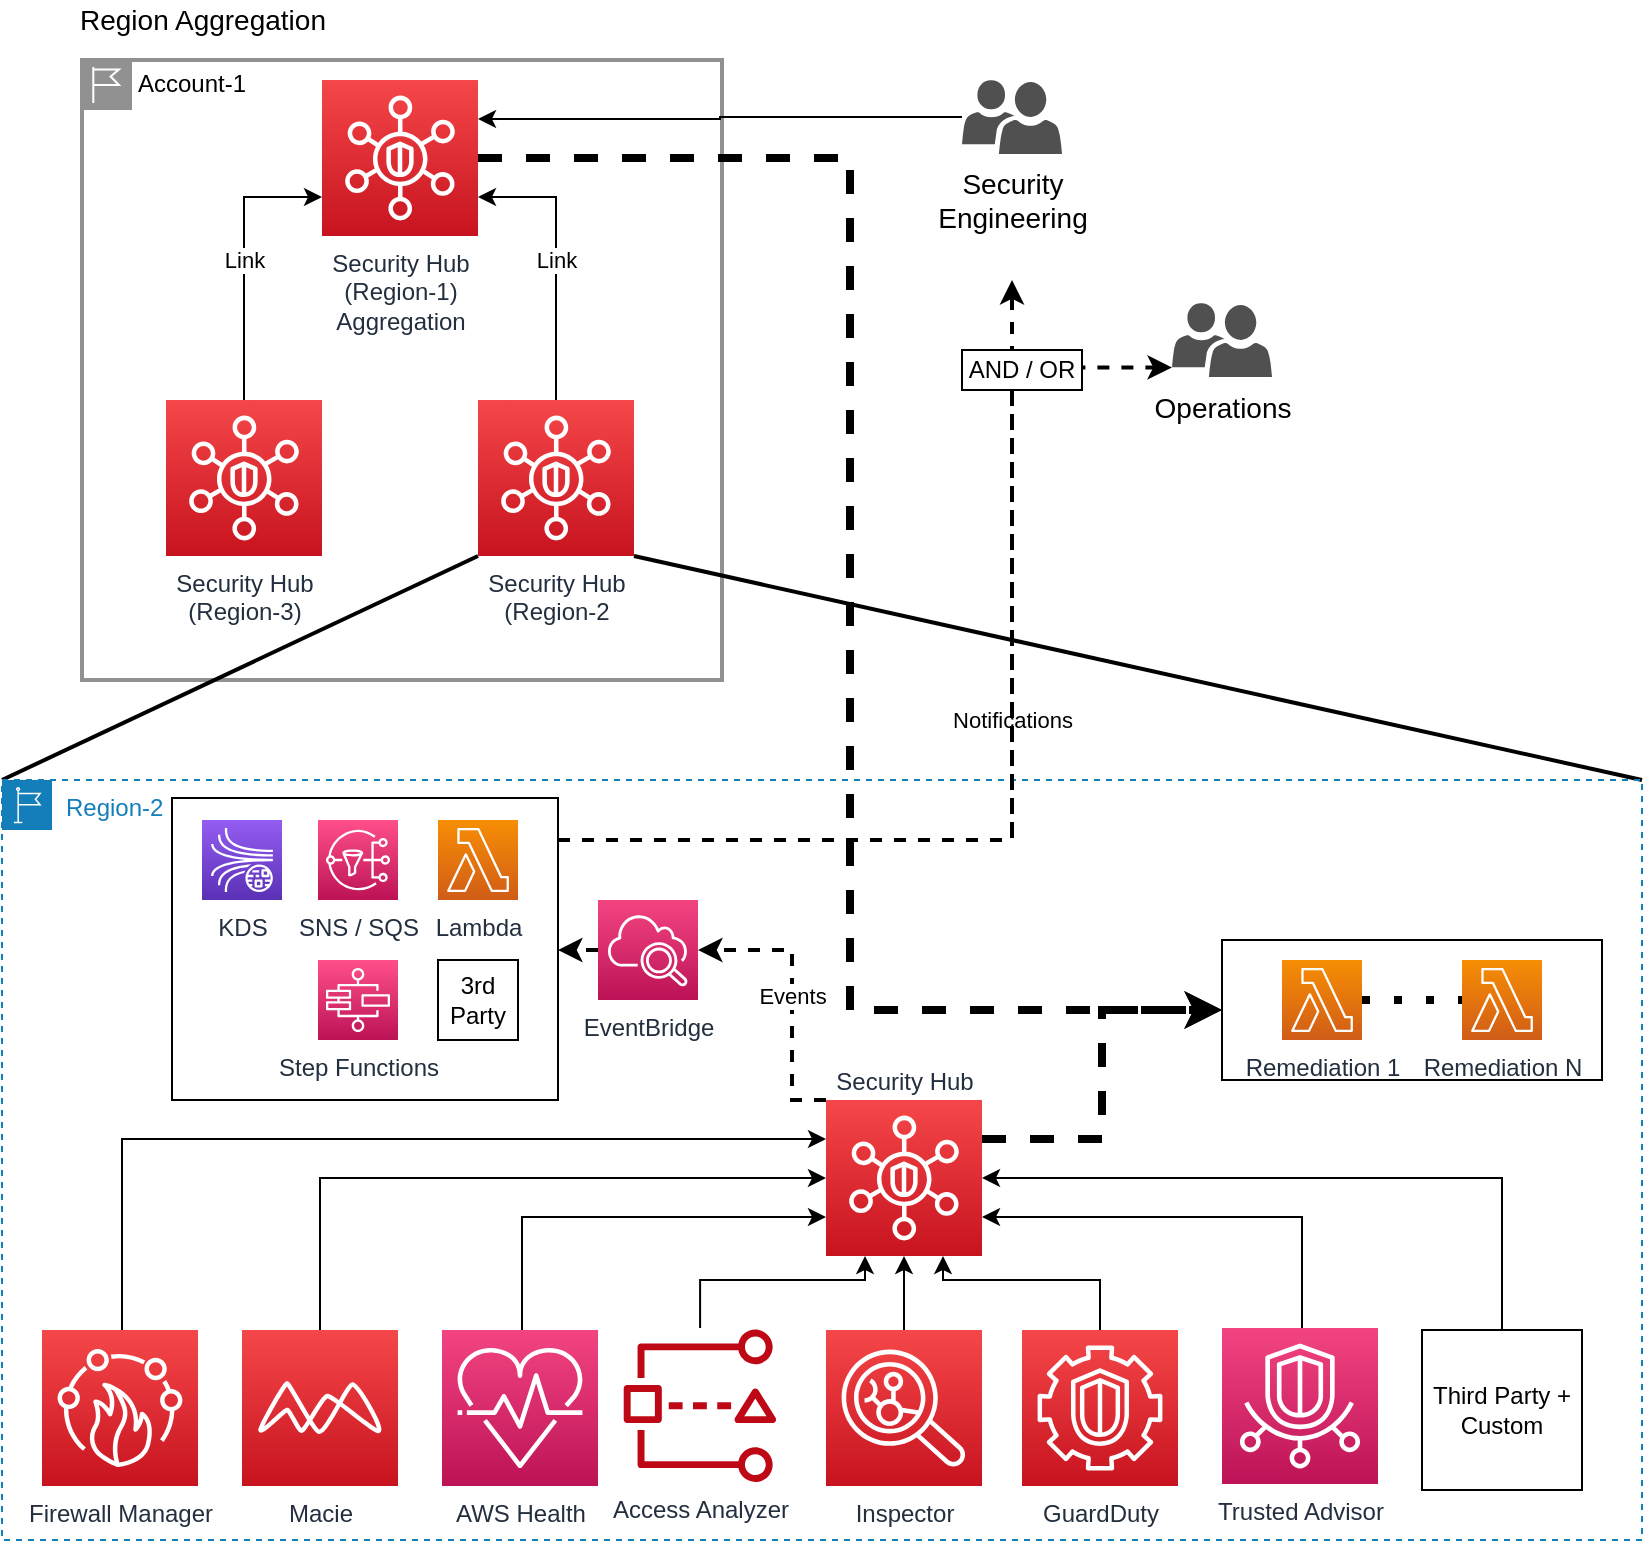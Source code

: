 <mxfile version="18.1.3" type="device"><diagram id="LWbIYqYfD36iQlaJDQL4" name="Page-1"><mxGraphModel dx="1090" dy="899" grid="1" gridSize="10" guides="1" tooltips="1" connect="1" arrows="1" fold="1" page="1" pageScale="1" pageWidth="850" pageHeight="1100" math="0" shadow="0"><root><mxCell id="0"/><mxCell id="1" parent="0"/><mxCell id="roiHnInK4FbFC2fMPWpx-39" value="" style="group" parent="1" vertex="1" connectable="0"><mxGeometry x="45" y="10" width="330" height="340" as="geometry"/></mxCell><mxCell id="Vszky9mU0E_TYPPyscc7-7" value="Account-1" style="shape=mxgraph.ibm.box;prType=region;fontStyle=0;verticalAlign=top;align=left;spacingLeft=32;spacingTop=4;fillColor=none;rounded=0;whiteSpace=wrap;html=1;strokeColor=#919191;strokeWidth=2;dashed=0;container=1;spacing=-4;collapsible=0;expand=0;recursiveResize=0;" parent="roiHnInK4FbFC2fMPWpx-39" vertex="1"><mxGeometry x="10" y="30" width="320" height="310" as="geometry"/></mxCell><mxCell id="roiHnInK4FbFC2fMPWpx-36" value="Link" style="edgeStyle=orthogonalEdgeStyle;rounded=0;orthogonalLoop=1;jettySize=auto;html=1;entryX=1;entryY=0.75;entryDx=0;entryDy=0;entryPerimeter=0;" parent="Vszky9mU0E_TYPPyscc7-7" source="roiHnInK4FbFC2fMPWpx-34" target="roiHnInK4FbFC2fMPWpx-35" edge="1"><mxGeometry relative="1" as="geometry"/></mxCell><mxCell id="roiHnInK4FbFC2fMPWpx-34" value="Security Hub&lt;br&gt;(Region-2" style="sketch=0;points=[[0,0,0],[0.25,0,0],[0.5,0,0],[0.75,0,0],[1,0,0],[0,1,0],[0.25,1,0],[0.5,1,0],[0.75,1,0],[1,1,0],[0,0.25,0],[0,0.5,0],[0,0.75,0],[1,0.25,0],[1,0.5,0],[1,0.75,0]];outlineConnect=0;fontColor=#232F3E;gradientColor=#F54749;gradientDirection=north;fillColor=#C7131F;strokeColor=#ffffff;dashed=0;verticalLabelPosition=bottom;verticalAlign=top;align=center;html=1;fontSize=12;fontStyle=0;aspect=fixed;shape=mxgraph.aws4.resourceIcon;resIcon=mxgraph.aws4.security_hub;" parent="Vszky9mU0E_TYPPyscc7-7" vertex="1"><mxGeometry x="198" y="170" width="78" height="78" as="geometry"/></mxCell><mxCell id="roiHnInK4FbFC2fMPWpx-35" value="Security Hub&lt;br&gt;(Region-1)&lt;br&gt;Aggregation" style="sketch=0;points=[[0,0,0],[0.25,0,0],[0.5,0,0],[0.75,0,0],[1,0,0],[0,1,0],[0.25,1,0],[0.5,1,0],[0.75,1,0],[1,1,0],[0,0.25,0],[0,0.5,0],[0,0.75,0],[1,0.25,0],[1,0.5,0],[1,0.75,0]];outlineConnect=0;fontColor=#232F3E;gradientColor=#F54749;gradientDirection=north;fillColor=#C7131F;strokeColor=#ffffff;dashed=0;verticalLabelPosition=bottom;verticalAlign=top;align=center;html=1;fontSize=12;fontStyle=0;aspect=fixed;shape=mxgraph.aws4.resourceIcon;resIcon=mxgraph.aws4.security_hub;" parent="Vszky9mU0E_TYPPyscc7-7" vertex="1"><mxGeometry x="120" y="10" width="78" height="78" as="geometry"/></mxCell><mxCell id="roiHnInK4FbFC2fMPWpx-37" value="Link" style="edgeStyle=orthogonalEdgeStyle;rounded=0;orthogonalLoop=1;jettySize=auto;html=1;entryX=0;entryY=0.75;entryDx=0;entryDy=0;entryPerimeter=0;" parent="Vszky9mU0E_TYPPyscc7-7" source="roiHnInK4FbFC2fMPWpx-33" target="roiHnInK4FbFC2fMPWpx-35" edge="1"><mxGeometry relative="1" as="geometry"/></mxCell><mxCell id="roiHnInK4FbFC2fMPWpx-33" value="Security Hub&lt;br&gt;(Region-3)" style="sketch=0;points=[[0,0,0],[0.25,0,0],[0.5,0,0],[0.75,0,0],[1,0,0],[0,1,0],[0.25,1,0],[0.5,1,0],[0.75,1,0],[1,1,0],[0,0.25,0],[0,0.5,0],[0,0.75,0],[1,0.25,0],[1,0.5,0],[1,0.75,0]];outlineConnect=0;fontColor=#232F3E;gradientColor=#F54749;gradientDirection=north;fillColor=#C7131F;strokeColor=#ffffff;dashed=0;verticalLabelPosition=bottom;verticalAlign=top;align=center;html=1;fontSize=12;fontStyle=0;aspect=fixed;shape=mxgraph.aws4.resourceIcon;resIcon=mxgraph.aws4.security_hub;" parent="Vszky9mU0E_TYPPyscc7-7" vertex="1"><mxGeometry x="42" y="170" width="78" height="78" as="geometry"/></mxCell><mxCell id="roiHnInK4FbFC2fMPWpx-38" value="&lt;font style=&quot;font-size: 14px;&quot;&gt;Region Aggregation&lt;/font&gt;" style="text;html=1;align=center;verticalAlign=middle;resizable=0;points=[];autosize=1;strokeColor=none;fillColor=none;" parent="roiHnInK4FbFC2fMPWpx-39" vertex="1"><mxGeometry width="140" height="20" as="geometry"/></mxCell><mxCell id="roiHnInK4FbFC2fMPWpx-43" value="" style="endArrow=none;html=1;rounded=0;fontSize=14;exitX=0;exitY=0;exitDx=0;exitDy=0;entryX=0;entryY=1;entryDx=0;entryDy=0;entryPerimeter=0;strokeWidth=2;" parent="1" source="Vszky9mU0E_TYPPyscc7-2" target="roiHnInK4FbFC2fMPWpx-34" edge="1"><mxGeometry width="50" height="50" relative="1" as="geometry"><mxPoint x="825" y="270" as="sourcePoint"/><mxPoint x="875" y="220" as="targetPoint"/></mxGeometry></mxCell><mxCell id="roiHnInK4FbFC2fMPWpx-44" value="" style="endArrow=none;html=1;rounded=0;fontSize=14;exitX=1;exitY=0;exitDx=0;exitDy=0;entryX=1;entryY=1;entryDx=0;entryDy=0;entryPerimeter=0;strokeWidth=2;" parent="1" source="Vszky9mU0E_TYPPyscc7-2" target="roiHnInK4FbFC2fMPWpx-34" edge="1"><mxGeometry width="50" height="50" relative="1" as="geometry"><mxPoint x="-145.0" y="410" as="sourcePoint"/><mxPoint x="263" y="298" as="targetPoint"/></mxGeometry></mxCell><mxCell id="roiHnInK4FbFC2fMPWpx-48" value="" style="edgeStyle=orthogonalEdgeStyle;rounded=0;orthogonalLoop=1;jettySize=auto;html=1;fontSize=14;strokeWidth=1;entryX=1;entryY=0.25;entryDx=0;entryDy=0;entryPerimeter=0;" parent="1" source="roiHnInK4FbFC2fMPWpx-46" target="roiHnInK4FbFC2fMPWpx-35" edge="1"><mxGeometry relative="1" as="geometry"><mxPoint x="565" y="228.5" as="targetPoint"/></mxGeometry></mxCell><mxCell id="roiHnInK4FbFC2fMPWpx-46" value="Security&lt;br&gt;Engineering" style="sketch=0;pointerEvents=1;shadow=0;dashed=0;html=1;strokeColor=none;labelPosition=center;verticalLabelPosition=bottom;verticalAlign=top;align=center;fillColor=#505050;shape=mxgraph.mscae.intune.user_group;fontSize=14;" parent="1" vertex="1"><mxGeometry x="495" y="50" width="50" height="37" as="geometry"/></mxCell><mxCell id="Vszky9mU0E_TYPPyscc7-2" value="Region-2" style="points=[[0,0],[0.25,0],[0.5,0],[0.75,0],[1,0],[1,0.25],[1,0.5],[1,0.75],[1,1],[0.75,1],[0.5,1],[0.25,1],[0,1],[0,0.75],[0,0.5],[0,0.25]];outlineConnect=0;gradientColor=none;html=1;whiteSpace=wrap;fontSize=12;fontStyle=0;container=1;pointerEvents=0;collapsible=0;recursiveResize=0;shape=mxgraph.aws4.group;grIcon=mxgraph.aws4.group_region;strokeColor=#147EBA;fillColor=none;verticalAlign=top;align=left;spacingLeft=30;fontColor=#147EBA;dashed=1;" parent="1" vertex="1"><mxGeometry x="15" y="400" width="820" height="380" as="geometry"/></mxCell><mxCell id="JJ7j1yFxA8RrrBjbqGyP-6" value="" style="rounded=0;whiteSpace=wrap;html=1;" parent="Vszky9mU0E_TYPPyscc7-2" vertex="1"><mxGeometry x="85" y="9" width="193" height="151" as="geometry"/></mxCell><mxCell id="JJ7j1yFxA8RrrBjbqGyP-9" value="Events" style="edgeStyle=orthogonalEdgeStyle;rounded=0;orthogonalLoop=1;jettySize=auto;html=1;dashed=1;strokeWidth=2;entryX=1;entryY=0.5;entryDx=0;entryDy=0;entryPerimeter=0;exitX=0;exitY=0;exitDx=0;exitDy=0;exitPerimeter=0;" parent="Vszky9mU0E_TYPPyscc7-2" source="Vszky9mU0E_TYPPyscc7-1" target="JJ7j1yFxA8RrrBjbqGyP-1" edge="1"><mxGeometry relative="1" as="geometry"><mxPoint x="451" y="80" as="targetPoint"/><Array as="points"><mxPoint x="395" y="160"/><mxPoint x="395" y="85"/></Array></mxGeometry></mxCell><mxCell id="Vszky9mU0E_TYPPyscc7-1" value="Security Hub" style="sketch=0;points=[[0,0,0],[0.25,0,0],[0.5,0,0],[0.75,0,0],[1,0,0],[0,1,0],[0.25,1,0],[0.5,1,0],[0.75,1,0],[1,1,0],[0,0.25,0],[0,0.5,0],[0,0.75,0],[1,0.25,0],[1,0.5,0],[1,0.75,0]];outlineConnect=0;fontColor=#232F3E;gradientColor=#F54749;gradientDirection=north;fillColor=#C7131F;strokeColor=#ffffff;dashed=0;verticalLabelPosition=top;verticalAlign=bottom;align=center;html=1;fontSize=12;fontStyle=0;aspect=fixed;shape=mxgraph.aws4.resourceIcon;resIcon=mxgraph.aws4.security_hub;labelPosition=center;" parent="Vszky9mU0E_TYPPyscc7-2" vertex="1"><mxGeometry x="412" y="160" width="78" height="78" as="geometry"/></mxCell><mxCell id="Vszky9mU0E_TYPPyscc7-19" value="" style="edgeStyle=orthogonalEdgeStyle;rounded=0;orthogonalLoop=1;jettySize=auto;html=1;entryX=0.75;entryY=1;entryDx=0;entryDy=0;entryPerimeter=0;" parent="Vszky9mU0E_TYPPyscc7-2" source="Vszky9mU0E_TYPPyscc7-9" target="Vszky9mU0E_TYPPyscc7-1" edge="1"><mxGeometry relative="1" as="geometry"><mxPoint x="565" y="195" as="targetPoint"/><Array as="points"><mxPoint x="549" y="250"/><mxPoint x="471" y="250"/></Array></mxGeometry></mxCell><mxCell id="Vszky9mU0E_TYPPyscc7-9" value="GuardDuty&lt;br&gt;" style="sketch=0;points=[[0,0,0],[0.25,0,0],[0.5,0,0],[0.75,0,0],[1,0,0],[0,1,0],[0.25,1,0],[0.5,1,0],[0.75,1,0],[1,1,0],[0,0.25,0],[0,0.5,0],[0,0.75,0],[1,0.25,0],[1,0.5,0],[1,0.75,0]];outlineConnect=0;fontColor=#232F3E;gradientColor=#F54749;gradientDirection=north;fillColor=#C7131F;strokeColor=#ffffff;dashed=0;verticalLabelPosition=bottom;verticalAlign=top;align=center;html=1;fontSize=12;fontStyle=0;aspect=fixed;shape=mxgraph.aws4.resourceIcon;resIcon=mxgraph.aws4.guardduty;" parent="Vszky9mU0E_TYPPyscc7-2" vertex="1"><mxGeometry x="510" y="275" width="78" height="78" as="geometry"/></mxCell><mxCell id="Vszky9mU0E_TYPPyscc7-21" value="" style="edgeStyle=orthogonalEdgeStyle;rounded=0;orthogonalLoop=1;jettySize=auto;html=1;entryX=1;entryY=0.75;entryDx=0;entryDy=0;entryPerimeter=0;" parent="Vszky9mU0E_TYPPyscc7-2" source="Vszky9mU0E_TYPPyscc7-15" target="Vszky9mU0E_TYPPyscc7-1" edge="1"><mxGeometry relative="1" as="geometry"><mxPoint x="685" y="195" as="targetPoint"/><Array as="points"><mxPoint x="650" y="219"/></Array></mxGeometry></mxCell><mxCell id="Vszky9mU0E_TYPPyscc7-15" value="Trusted Advisor" style="sketch=0;points=[[0,0,0],[0.25,0,0],[0.5,0,0],[0.75,0,0],[1,0,0],[0,1,0],[0.25,1,0],[0.5,1,0],[0.75,1,0],[1,1,0],[0,0.25,0],[0,0.5,0],[0,0.75,0],[1,0.25,0],[1,0.5,0],[1,0.75,0]];points=[[0,0,0],[0.25,0,0],[0.5,0,0],[0.75,0,0],[1,0,0],[0,1,0],[0.25,1,0],[0.5,1,0],[0.75,1,0],[1,1,0],[0,0.25,0],[0,0.5,0],[0,0.75,0],[1,0.25,0],[1,0.5,0],[1,0.75,0]];outlineConnect=0;fontColor=#232F3E;gradientColor=#F34482;gradientDirection=north;fillColor=#BC1356;strokeColor=#ffffff;dashed=0;verticalLabelPosition=bottom;verticalAlign=top;align=center;html=1;fontSize=12;fontStyle=0;aspect=fixed;shape=mxgraph.aws4.resourceIcon;resIcon=mxgraph.aws4.trusted_advisor;" parent="Vszky9mU0E_TYPPyscc7-2" vertex="1"><mxGeometry x="610" y="274" width="78" height="78" as="geometry"/></mxCell><mxCell id="Vszky9mU0E_TYPPyscc7-17" value="" style="edgeStyle=orthogonalEdgeStyle;rounded=0;orthogonalLoop=1;jettySize=auto;html=1;" parent="Vszky9mU0E_TYPPyscc7-2" source="Vszky9mU0E_TYPPyscc7-12" target="Vszky9mU0E_TYPPyscc7-1" edge="1"><mxGeometry relative="1" as="geometry"/></mxCell><mxCell id="Vszky9mU0E_TYPPyscc7-12" value="Inspector" style="sketch=0;points=[[0,0,0],[0.25,0,0],[0.5,0,0],[0.75,0,0],[1,0,0],[0,1,0],[0.25,1,0],[0.5,1,0],[0.75,1,0],[1,1,0],[0,0.25,0],[0,0.5,0],[0,0.75,0],[1,0.25,0],[1,0.5,0],[1,0.75,0]];outlineConnect=0;fontColor=#232F3E;gradientColor=#F54749;gradientDirection=north;fillColor=#C7131F;strokeColor=#ffffff;dashed=0;verticalLabelPosition=bottom;verticalAlign=top;align=center;html=1;fontSize=12;fontStyle=0;aspect=fixed;shape=mxgraph.aws4.resourceIcon;resIcon=mxgraph.aws4.inspector;" parent="Vszky9mU0E_TYPPyscc7-2" vertex="1"><mxGeometry x="412" y="275" width="78" height="78" as="geometry"/></mxCell><mxCell id="Vszky9mU0E_TYPPyscc7-23" value="" style="edgeStyle=orthogonalEdgeStyle;rounded=0;orthogonalLoop=1;jettySize=auto;html=1;entryX=0.25;entryY=1;entryDx=0;entryDy=0;entryPerimeter=0;" parent="Vszky9mU0E_TYPPyscc7-2" source="Vszky9mU0E_TYPPyscc7-11" target="Vszky9mU0E_TYPPyscc7-1" edge="1"><mxGeometry relative="1" as="geometry"><mxPoint x="339" y="195" as="targetPoint"/><Array as="points"><mxPoint x="349" y="250"/><mxPoint x="432" y="250"/></Array></mxGeometry></mxCell><mxCell id="Vszky9mU0E_TYPPyscc7-11" value="Access Analyzer" style="sketch=0;outlineConnect=0;fontColor=#232F3E;gradientColor=none;fillColor=#BF0816;strokeColor=none;dashed=0;verticalLabelPosition=bottom;verticalAlign=top;align=center;html=1;fontSize=12;fontStyle=0;aspect=fixed;pointerEvents=1;shape=mxgraph.aws4.access_analyzer;" parent="Vszky9mU0E_TYPPyscc7-2" vertex="1"><mxGeometry x="310" y="274" width="78" height="77" as="geometry"/></mxCell><mxCell id="Vszky9mU0E_TYPPyscc7-25" value="" style="edgeStyle=orthogonalEdgeStyle;rounded=0;orthogonalLoop=1;jettySize=auto;html=1;entryX=0;entryY=0.75;entryDx=0;entryDy=0;entryPerimeter=0;" parent="Vszky9mU0E_TYPPyscc7-2" source="Vszky9mU0E_TYPPyscc7-10" target="Vszky9mU0E_TYPPyscc7-1" edge="1"><mxGeometry relative="1" as="geometry"><mxPoint x="229" y="195" as="targetPoint"/><Array as="points"><mxPoint x="260" y="219"/></Array></mxGeometry></mxCell><mxCell id="Vszky9mU0E_TYPPyscc7-10" value="AWS Health" style="sketch=0;points=[[0,0,0],[0.25,0,0],[0.5,0,0],[0.75,0,0],[1,0,0],[0,1,0],[0.25,1,0],[0.5,1,0],[0.75,1,0],[1,1,0],[0,0.25,0],[0,0.5,0],[0,0.75,0],[1,0.25,0],[1,0.5,0],[1,0.75,0]];points=[[0,0,0],[0.25,0,0],[0.5,0,0],[0.75,0,0],[1,0,0],[0,1,0],[0.25,1,0],[0.5,1,0],[0.75,1,0],[1,1,0],[0,0.25,0],[0,0.5,0],[0,0.75,0],[1,0.25,0],[1,0.5,0],[1,0.75,0]];outlineConnect=0;fontColor=#232F3E;gradientColor=#F34482;gradientDirection=north;fillColor=#BC1356;strokeColor=#ffffff;dashed=0;verticalLabelPosition=bottom;verticalAlign=top;align=center;html=1;fontSize=12;fontStyle=0;aspect=fixed;shape=mxgraph.aws4.resourceIcon;resIcon=mxgraph.aws4.personal_health_dashboard;" parent="Vszky9mU0E_TYPPyscc7-2" vertex="1"><mxGeometry x="220" y="275" width="78" height="78" as="geometry"/></mxCell><mxCell id="roiHnInK4FbFC2fMPWpx-7" value="" style="edgeStyle=orthogonalEdgeStyle;rounded=0;orthogonalLoop=1;jettySize=auto;html=1;entryX=0;entryY=0.5;entryDx=0;entryDy=0;entryPerimeter=0;" parent="Vszky9mU0E_TYPPyscc7-2" source="Vszky9mU0E_TYPPyscc7-13" target="Vszky9mU0E_TYPPyscc7-1" edge="1"><mxGeometry relative="1" as="geometry"><mxPoint x="159" y="195" as="targetPoint"/><Array as="points"><mxPoint x="159" y="199"/></Array></mxGeometry></mxCell><mxCell id="Vszky9mU0E_TYPPyscc7-13" value="Macie" style="sketch=0;points=[[0,0,0],[0.25,0,0],[0.5,0,0],[0.75,0,0],[1,0,0],[0,1,0],[0.25,1,0],[0.5,1,0],[0.75,1,0],[1,1,0],[0,0.25,0],[0,0.5,0],[0,0.75,0],[1,0.25,0],[1,0.5,0],[1,0.75,0]];outlineConnect=0;fontColor=#232F3E;gradientColor=#F54749;gradientDirection=north;fillColor=#C7131F;strokeColor=#ffffff;dashed=0;verticalLabelPosition=bottom;verticalAlign=top;align=center;html=1;fontSize=12;fontStyle=0;aspect=fixed;shape=mxgraph.aws4.resourceIcon;resIcon=mxgraph.aws4.macie;" parent="Vszky9mU0E_TYPPyscc7-2" vertex="1"><mxGeometry x="120" y="275" width="78" height="78" as="geometry"/></mxCell><mxCell id="roiHnInK4FbFC2fMPWpx-3" value="" style="edgeStyle=orthogonalEdgeStyle;rounded=0;orthogonalLoop=1;jettySize=auto;html=1;entryX=1;entryY=0.5;entryDx=0;entryDy=0;entryPerimeter=0;" parent="Vszky9mU0E_TYPPyscc7-2" source="Vszky9mU0E_TYPPyscc7-26" target="Vszky9mU0E_TYPPyscc7-1" edge="1"><mxGeometry relative="1" as="geometry"><mxPoint x="790" y="360" as="targetPoint"/><Array as="points"><mxPoint x="750" y="199"/></Array></mxGeometry></mxCell><mxCell id="Vszky9mU0E_TYPPyscc7-26" value="Third Party +&lt;br&gt;Custom" style="whiteSpace=wrap;html=1;aspect=fixed;" parent="Vszky9mU0E_TYPPyscc7-2" vertex="1"><mxGeometry x="710" y="275" width="80" height="80" as="geometry"/></mxCell><mxCell id="roiHnInK4FbFC2fMPWpx-9" value="" style="edgeStyle=orthogonalEdgeStyle;rounded=0;orthogonalLoop=1;jettySize=auto;html=1;entryX=0;entryY=0.25;entryDx=0;entryDy=0;entryPerimeter=0;" parent="Vszky9mU0E_TYPPyscc7-2" source="Vszky9mU0E_TYPPyscc7-27" target="Vszky9mU0E_TYPPyscc7-1" edge="1"><mxGeometry relative="1" as="geometry"><mxPoint x="59" y="195" as="targetPoint"/><Array as="points"><mxPoint x="60" y="180"/></Array></mxGeometry></mxCell><mxCell id="Vszky9mU0E_TYPPyscc7-27" value="Firewall Manager" style="sketch=0;points=[[0,0,0],[0.25,0,0],[0.5,0,0],[0.75,0,0],[1,0,0],[0,1,0],[0.25,1,0],[0.5,1,0],[0.75,1,0],[1,1,0],[0,0.25,0],[0,0.5,0],[0,0.75,0],[1,0.25,0],[1,0.5,0],[1,0.75,0]];outlineConnect=0;fontColor=#232F3E;gradientColor=#F54749;gradientDirection=north;fillColor=#C7131F;strokeColor=#ffffff;dashed=0;verticalLabelPosition=bottom;verticalAlign=top;align=center;html=1;fontSize=12;fontStyle=0;aspect=fixed;shape=mxgraph.aws4.resourceIcon;resIcon=mxgraph.aws4.firewall_manager;" parent="Vszky9mU0E_TYPPyscc7-2" vertex="1"><mxGeometry x="20" y="275" width="78" height="78" as="geometry"/></mxCell><mxCell id="roiHnInK4FbFC2fMPWpx-57" value="" style="group" parent="Vszky9mU0E_TYPPyscc7-2" vertex="1" connectable="0"><mxGeometry x="610" y="80" width="190" height="70" as="geometry"/></mxCell><mxCell id="roiHnInK4FbFC2fMPWpx-56" value="" style="rounded=0;whiteSpace=wrap;html=1;fontSize=14;" parent="roiHnInK4FbFC2fMPWpx-57" vertex="1"><mxGeometry width="190" height="70" as="geometry"/></mxCell><mxCell id="roiHnInK4FbFC2fMPWpx-45" value="Remediation 1" style="sketch=0;points=[[0,0,0],[0.25,0,0],[0.5,0,0],[0.75,0,0],[1,0,0],[0,1,0],[0.25,1,0],[0.5,1,0],[0.75,1,0],[1,1,0],[0,0.25,0],[0,0.5,0],[0,0.75,0],[1,0.25,0],[1,0.5,0],[1,0.75,0]];outlineConnect=0;fontColor=#232F3E;gradientColor=#F78E04;gradientDirection=north;fillColor=#D05C17;strokeColor=#ffffff;dashed=0;verticalLabelPosition=bottom;verticalAlign=top;align=center;html=1;fontSize=12;fontStyle=0;aspect=fixed;shape=mxgraph.aws4.resourceIcon;resIcon=mxgraph.aws4.lambda;" parent="roiHnInK4FbFC2fMPWpx-57" vertex="1"><mxGeometry x="30" y="10" width="40" height="40" as="geometry"/></mxCell><mxCell id="roiHnInK4FbFC2fMPWpx-53" value="" style="endArrow=none;dashed=1;html=1;dashPattern=1 3;strokeWidth=4;rounded=0;fontSize=14;exitX=1;exitY=0.5;exitDx=0;exitDy=0;exitPerimeter=0;entryX=0;entryY=0.5;entryDx=0;entryDy=0;entryPerimeter=0;" parent="roiHnInK4FbFC2fMPWpx-57" source="roiHnInK4FbFC2fMPWpx-45" target="roiHnInK4FbFC2fMPWpx-52" edge="1"><mxGeometry width="50" height="50" relative="1" as="geometry"><mxPoint x="10" y="420" as="sourcePoint"/><mxPoint x="60" y="370" as="targetPoint"/></mxGeometry></mxCell><mxCell id="roiHnInK4FbFC2fMPWpx-52" value="Remediation N" style="sketch=0;points=[[0,0,0],[0.25,0,0],[0.5,0,0],[0.75,0,0],[1,0,0],[0,1,0],[0.25,1,0],[0.5,1,0],[0.75,1,0],[1,1,0],[0,0.25,0],[0,0.5,0],[0,0.75,0],[1,0.25,0],[1,0.5,0],[1,0.75,0]];outlineConnect=0;fontColor=#232F3E;gradientColor=#F78E04;gradientDirection=north;fillColor=#D05C17;strokeColor=#ffffff;dashed=0;verticalLabelPosition=bottom;verticalAlign=top;align=center;html=1;fontSize=12;fontStyle=0;aspect=fixed;shape=mxgraph.aws4.resourceIcon;resIcon=mxgraph.aws4.lambda;" parent="roiHnInK4FbFC2fMPWpx-57" vertex="1"><mxGeometry x="120" y="10" width="40" height="40" as="geometry"/></mxCell><mxCell id="roiHnInK4FbFC2fMPWpx-55" value="" style="edgeStyle=orthogonalEdgeStyle;rounded=0;orthogonalLoop=1;jettySize=auto;html=1;fontSize=14;strokeWidth=4;dashed=1;entryX=0;entryY=0.5;entryDx=0;entryDy=0;exitX=1;exitY=0.25;exitDx=0;exitDy=0;exitPerimeter=0;" parent="Vszky9mU0E_TYPPyscc7-2" source="Vszky9mU0E_TYPPyscc7-1" target="roiHnInK4FbFC2fMPWpx-56" edge="1"><mxGeometry relative="1" as="geometry"><mxPoint x="530" y="-130" as="targetPoint"/></mxGeometry></mxCell><mxCell id="JJ7j1yFxA8RrrBjbqGyP-10" value="" style="edgeStyle=orthogonalEdgeStyle;rounded=0;orthogonalLoop=1;jettySize=auto;html=1;dashed=1;strokeWidth=2;" parent="Vszky9mU0E_TYPPyscc7-2" source="JJ7j1yFxA8RrrBjbqGyP-1" target="JJ7j1yFxA8RrrBjbqGyP-6" edge="1"><mxGeometry relative="1" as="geometry"/></mxCell><mxCell id="JJ7j1yFxA8RrrBjbqGyP-1" value="EventBridge" style="sketch=0;points=[[0,0,0],[0.25,0,0],[0.5,0,0],[0.75,0,0],[1,0,0],[0,1,0],[0.25,1,0],[0.5,1,0],[0.75,1,0],[1,1,0],[0,0.25,0],[0,0.5,0],[0,0.75,0],[1,0.25,0],[1,0.5,0],[1,0.75,0]];points=[[0,0,0],[0.25,0,0],[0.5,0,0],[0.75,0,0],[1,0,0],[0,1,0],[0.25,1,0],[0.5,1,0],[0.75,1,0],[1,1,0],[0,0.25,0],[0,0.5,0],[0,0.75,0],[1,0.25,0],[1,0.5,0],[1,0.75,0]];outlineConnect=0;fontColor=#232F3E;gradientColor=#F34482;gradientDirection=north;fillColor=#BC1356;strokeColor=#ffffff;dashed=0;verticalLabelPosition=bottom;verticalAlign=top;align=center;html=1;fontSize=12;fontStyle=0;aspect=fixed;shape=mxgraph.aws4.resourceIcon;resIcon=mxgraph.aws4.cloudwatch_2;" parent="Vszky9mU0E_TYPPyscc7-2" vertex="1"><mxGeometry x="298" y="60" width="50" height="50" as="geometry"/></mxCell><mxCell id="JJ7j1yFxA8RrrBjbqGyP-2" value="SNS / SQS" style="sketch=0;points=[[0,0,0],[0.25,0,0],[0.5,0,0],[0.75,0,0],[1,0,0],[0,1,0],[0.25,1,0],[0.5,1,0],[0.75,1,0],[1,1,0],[0,0.25,0],[0,0.5,0],[0,0.75,0],[1,0.25,0],[1,0.5,0],[1,0.75,0]];outlineConnect=0;fontColor=#232F3E;gradientColor=#FF4F8B;gradientDirection=north;fillColor=#BC1356;strokeColor=#ffffff;dashed=0;verticalLabelPosition=bottom;verticalAlign=top;align=center;html=1;fontSize=12;fontStyle=0;aspect=fixed;shape=mxgraph.aws4.resourceIcon;resIcon=mxgraph.aws4.sns;" parent="Vszky9mU0E_TYPPyscc7-2" vertex="1"><mxGeometry x="158" y="20" width="40" height="40" as="geometry"/></mxCell><mxCell id="JJ7j1yFxA8RrrBjbqGyP-3" value="Lambda" style="sketch=0;points=[[0,0,0],[0.25,0,0],[0.5,0,0],[0.75,0,0],[1,0,0],[0,1,0],[0.25,1,0],[0.5,1,0],[0.75,1,0],[1,1,0],[0,0.25,0],[0,0.5,0],[0,0.75,0],[1,0.25,0],[1,0.5,0],[1,0.75,0]];outlineConnect=0;fontColor=#232F3E;gradientColor=#F78E04;gradientDirection=north;fillColor=#D05C17;strokeColor=#ffffff;dashed=0;verticalLabelPosition=bottom;verticalAlign=top;align=center;html=1;fontSize=12;fontStyle=0;aspect=fixed;shape=mxgraph.aws4.resourceIcon;resIcon=mxgraph.aws4.lambda;" parent="Vszky9mU0E_TYPPyscc7-2" vertex="1"><mxGeometry x="218" y="20" width="40" height="40" as="geometry"/></mxCell><mxCell id="JJ7j1yFxA8RrrBjbqGyP-4" value="Step Functions" style="sketch=0;points=[[0,0,0],[0.25,0,0],[0.5,0,0],[0.75,0,0],[1,0,0],[0,1,0],[0.25,1,0],[0.5,1,0],[0.75,1,0],[1,1,0],[0,0.25,0],[0,0.5,0],[0,0.75,0],[1,0.25,0],[1,0.5,0],[1,0.75,0]];outlineConnect=0;fontColor=#232F3E;gradientColor=#FF4F8B;gradientDirection=north;fillColor=#BC1356;strokeColor=#ffffff;dashed=0;verticalLabelPosition=bottom;verticalAlign=top;align=center;html=1;fontSize=12;fontStyle=0;aspect=fixed;shape=mxgraph.aws4.resourceIcon;resIcon=mxgraph.aws4.step_functions;" parent="Vszky9mU0E_TYPPyscc7-2" vertex="1"><mxGeometry x="158" y="90" width="40" height="40" as="geometry"/></mxCell><mxCell id="JJ7j1yFxA8RrrBjbqGyP-5" value="3rd Party" style="rounded=0;whiteSpace=wrap;html=1;" parent="Vszky9mU0E_TYPPyscc7-2" vertex="1"><mxGeometry x="218" y="90" width="40" height="40" as="geometry"/></mxCell><mxCell id="JJ7j1yFxA8RrrBjbqGyP-22" value="KDS" style="sketch=0;points=[[0,0,0],[0.25,0,0],[0.5,0,0],[0.75,0,0],[1,0,0],[0,1,0],[0.25,1,0],[0.5,1,0],[0.75,1,0],[1,1,0],[0,0.25,0],[0,0.5,0],[0,0.75,0],[1,0.25,0],[1,0.5,0],[1,0.75,0]];outlineConnect=0;fontColor=#232F3E;gradientColor=#945DF2;gradientDirection=north;fillColor=#5A30B5;strokeColor=#ffffff;dashed=0;verticalLabelPosition=bottom;verticalAlign=top;align=center;html=1;fontSize=12;fontStyle=0;aspect=fixed;shape=mxgraph.aws4.resourceIcon;resIcon=mxgraph.aws4.kinesis_data_streams;" parent="Vszky9mU0E_TYPPyscc7-2" vertex="1"><mxGeometry x="100" y="20" width="40" height="40" as="geometry"/></mxCell><mxCell id="roiHnInK4FbFC2fMPWpx-59" value="" style="edgeStyle=orthogonalEdgeStyle;rounded=0;orthogonalLoop=1;jettySize=auto;html=1;dashed=1;fontSize=14;strokeWidth=4;entryX=0;entryY=0.5;entryDx=0;entryDy=0;" parent="1" source="roiHnInK4FbFC2fMPWpx-35" target="roiHnInK4FbFC2fMPWpx-56" edge="1"><mxGeometry relative="1" as="geometry"><mxPoint x="333" y="89" as="targetPoint"/></mxGeometry></mxCell><mxCell id="JJ7j1yFxA8RrrBjbqGyP-12" value="Notifications" style="edgeStyle=orthogonalEdgeStyle;rounded=0;orthogonalLoop=1;jettySize=auto;html=1;dashed=1;strokeWidth=2;" parent="1" source="JJ7j1yFxA8RrrBjbqGyP-6" edge="1"><mxGeometry x="0.132" relative="1" as="geometry"><mxPoint x="520" y="150" as="targetPoint"/><Array as="points"><mxPoint x="520" y="430"/></Array><mxPoint as="offset"/></mxGeometry></mxCell><mxCell id="JJ7j1yFxA8RrrBjbqGyP-13" value="Operations" style="sketch=0;pointerEvents=1;shadow=0;dashed=0;html=1;strokeColor=none;labelPosition=center;verticalLabelPosition=bottom;verticalAlign=top;align=center;fillColor=#505050;shape=mxgraph.mscae.intune.user_group;fontSize=14;" parent="1" vertex="1"><mxGeometry x="600" y="161.5" width="50" height="37" as="geometry"/></mxCell><mxCell id="JJ7j1yFxA8RrrBjbqGyP-19" value="" style="edgeStyle=orthogonalEdgeStyle;rounded=0;orthogonalLoop=1;jettySize=auto;html=1;dashed=1;strokeWidth=2;entryX=0;entryY=0.87;entryDx=0;entryDy=0;entryPerimeter=0;startArrow=none;" parent="1" source="JJ7j1yFxA8RrrBjbqGyP-20" target="JJ7j1yFxA8RrrBjbqGyP-13" edge="1"><mxGeometry relative="1" as="geometry"><mxPoint x="185.5" y="329" as="targetPoint"/><Array as="points"><mxPoint x="520" y="430"/><mxPoint x="520" y="194"/></Array></mxGeometry></mxCell><mxCell id="JJ7j1yFxA8RrrBjbqGyP-21" value="" style="edgeStyle=orthogonalEdgeStyle;rounded=0;orthogonalLoop=1;jettySize=auto;html=1;dashed=1;strokeWidth=2;entryX=0;entryY=0.87;entryDx=0;entryDy=0;entryPerimeter=0;endArrow=none;" parent="1" source="JJ7j1yFxA8RrrBjbqGyP-6" target="JJ7j1yFxA8RrrBjbqGyP-20" edge="1"><mxGeometry relative="1" as="geometry"><mxPoint x="258" y="430" as="sourcePoint"/><mxPoint x="600" y="193.69" as="targetPoint"/><Array as="points"><mxPoint x="520" y="430"/><mxPoint x="520" y="202"/></Array></mxGeometry></mxCell><mxCell id="JJ7j1yFxA8RrrBjbqGyP-20" value="AND / OR" style="rounded=0;whiteSpace=wrap;html=1;" parent="1" vertex="1"><mxGeometry x="495" y="185" width="60" height="20" as="geometry"/></mxCell></root></mxGraphModel></diagram></mxfile>